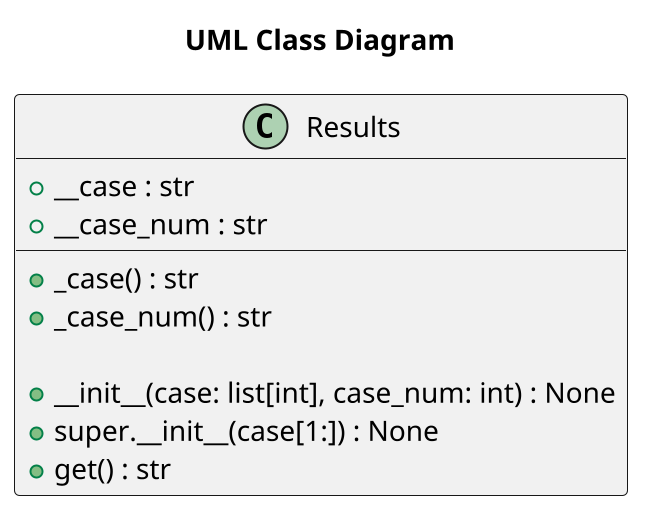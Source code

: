 @startuml
scale 2
title "UML Class Diagram"
class Results {
    +_case() : str
    +_case_num() : str

    +__init__(case: list[int], case_num: int) : None
    +super.__init__(case[1:]) : None
    +__case : str
    +__case_num : str
    +get() : str
}
@enduml
